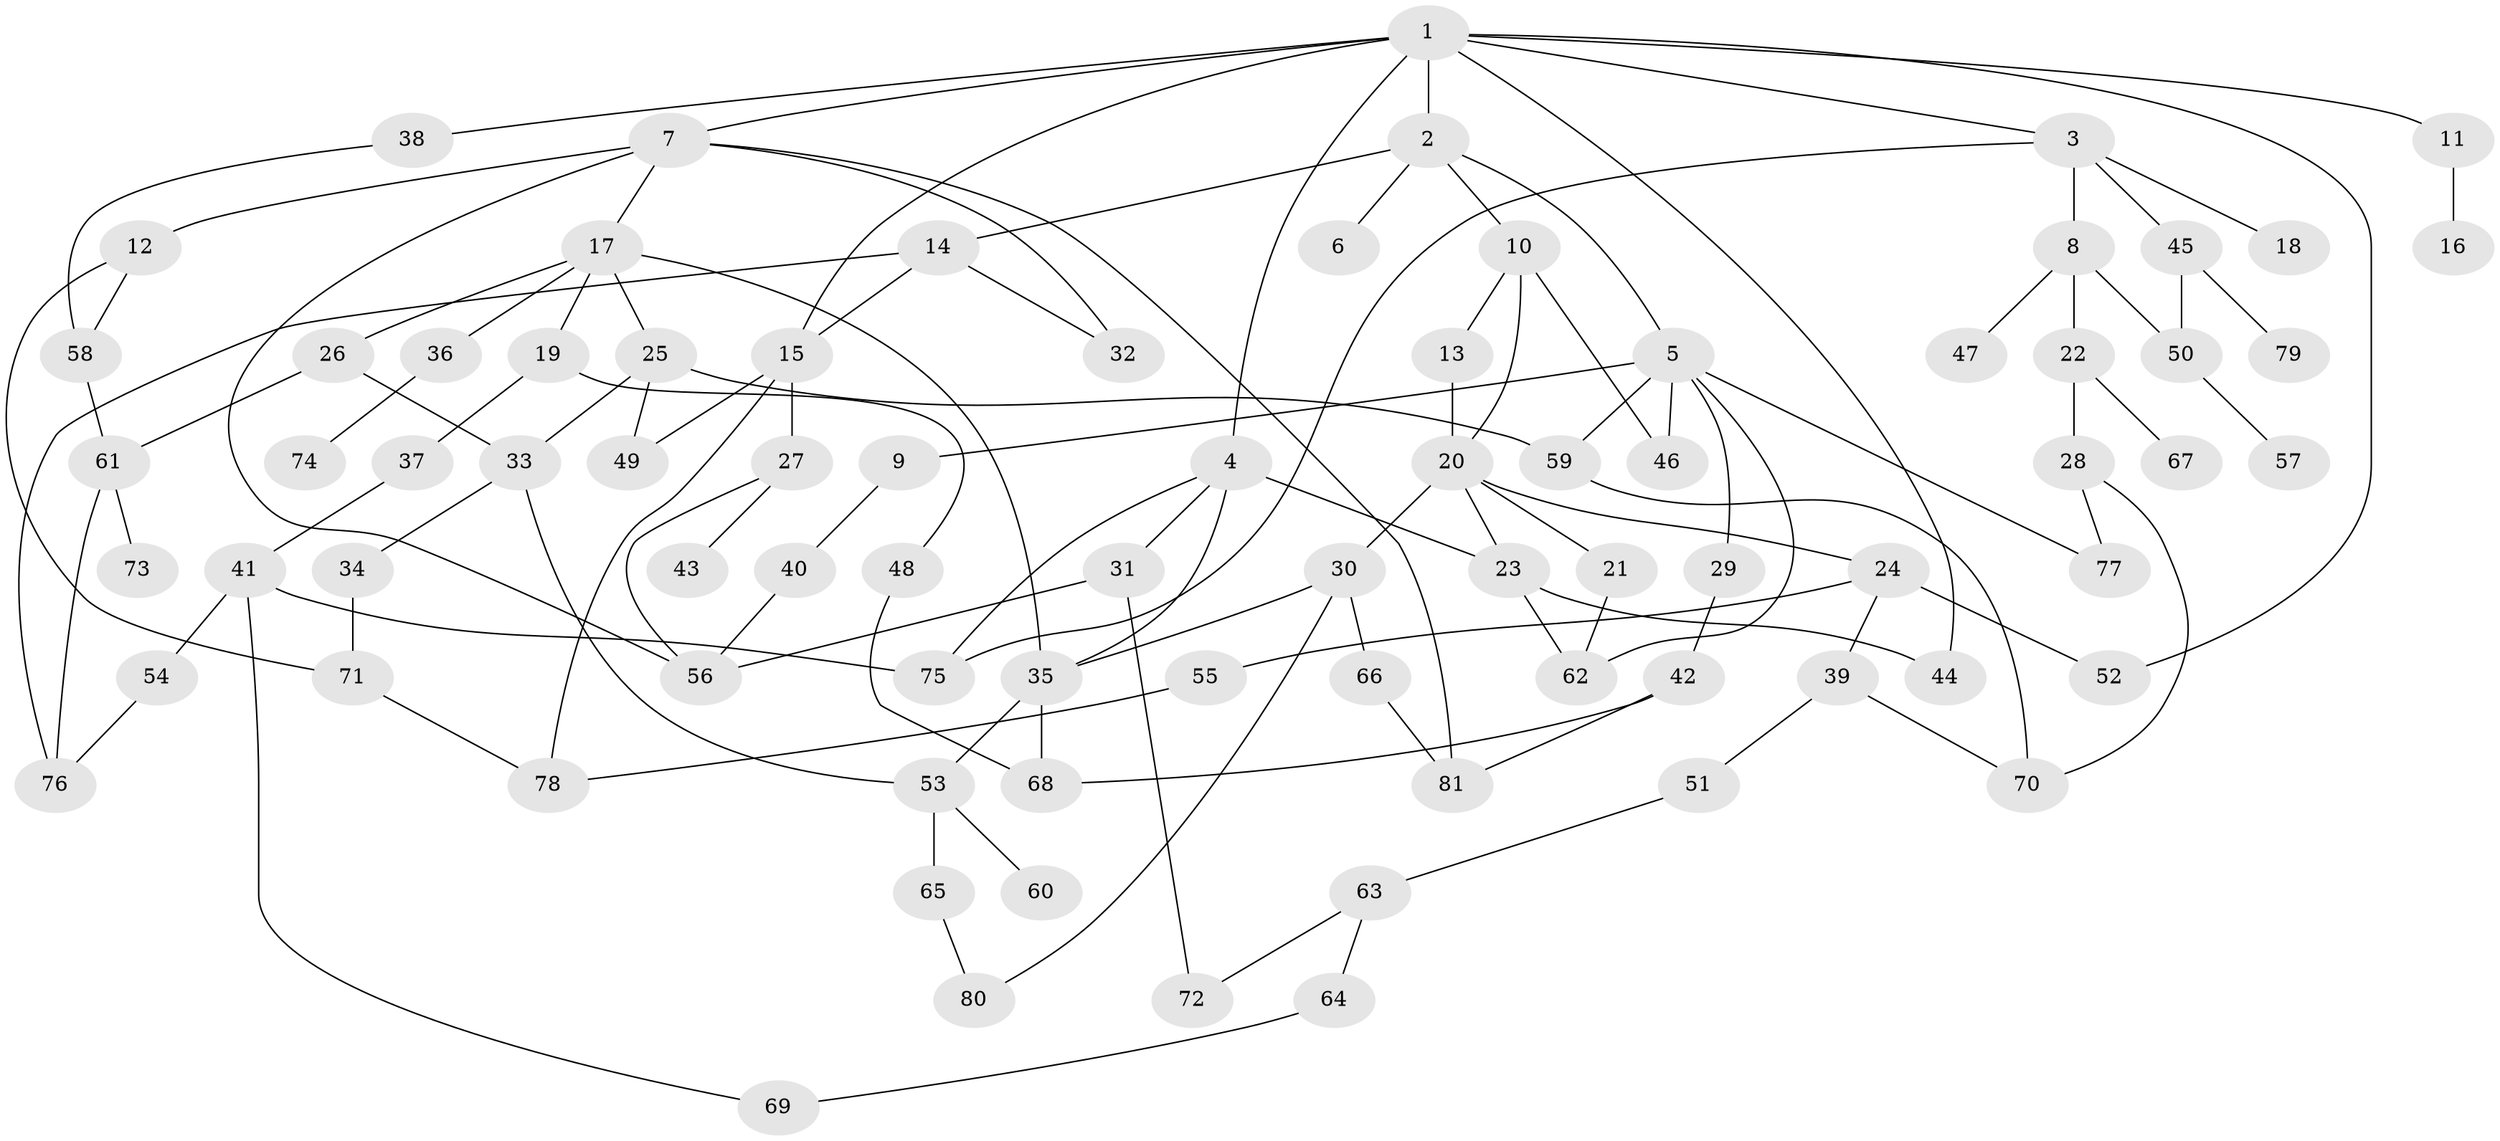 // Generated by graph-tools (version 1.1) at 2025/00/03/09/25 03:00:56]
// undirected, 81 vertices, 118 edges
graph export_dot {
graph [start="1"]
  node [color=gray90,style=filled];
  1;
  2;
  3;
  4;
  5;
  6;
  7;
  8;
  9;
  10;
  11;
  12;
  13;
  14;
  15;
  16;
  17;
  18;
  19;
  20;
  21;
  22;
  23;
  24;
  25;
  26;
  27;
  28;
  29;
  30;
  31;
  32;
  33;
  34;
  35;
  36;
  37;
  38;
  39;
  40;
  41;
  42;
  43;
  44;
  45;
  46;
  47;
  48;
  49;
  50;
  51;
  52;
  53;
  54;
  55;
  56;
  57;
  58;
  59;
  60;
  61;
  62;
  63;
  64;
  65;
  66;
  67;
  68;
  69;
  70;
  71;
  72;
  73;
  74;
  75;
  76;
  77;
  78;
  79;
  80;
  81;
  1 -- 2;
  1 -- 3;
  1 -- 4;
  1 -- 7;
  1 -- 11;
  1 -- 38;
  1 -- 44;
  1 -- 52;
  1 -- 15;
  2 -- 5;
  2 -- 6;
  2 -- 10;
  2 -- 14;
  3 -- 8;
  3 -- 18;
  3 -- 45;
  3 -- 75;
  4 -- 23;
  4 -- 31;
  4 -- 35;
  4 -- 75;
  5 -- 9;
  5 -- 29;
  5 -- 59;
  5 -- 77;
  5 -- 46;
  5 -- 62;
  7 -- 12;
  7 -- 17;
  7 -- 32;
  7 -- 81;
  7 -- 56;
  8 -- 22;
  8 -- 47;
  8 -- 50;
  9 -- 40;
  10 -- 13;
  10 -- 20;
  10 -- 46;
  11 -- 16;
  12 -- 58;
  12 -- 71;
  13 -- 20;
  14 -- 15;
  14 -- 76;
  14 -- 32;
  15 -- 27;
  15 -- 49;
  15 -- 78;
  17 -- 19;
  17 -- 25;
  17 -- 26;
  17 -- 35;
  17 -- 36;
  19 -- 37;
  19 -- 48;
  20 -- 21;
  20 -- 24;
  20 -- 30;
  20 -- 23;
  21 -- 62;
  22 -- 28;
  22 -- 67;
  23 -- 44;
  23 -- 62;
  24 -- 39;
  24 -- 52;
  24 -- 55;
  25 -- 33;
  25 -- 49;
  25 -- 59;
  26 -- 61;
  26 -- 33;
  27 -- 43;
  27 -- 56;
  28 -- 77;
  28 -- 70;
  29 -- 42;
  30 -- 66;
  30 -- 80;
  30 -- 35;
  31 -- 56;
  31 -- 72;
  33 -- 34;
  33 -- 53;
  34 -- 71;
  35 -- 53;
  35 -- 68;
  36 -- 74;
  37 -- 41;
  38 -- 58;
  39 -- 51;
  39 -- 70;
  40 -- 56;
  41 -- 54;
  41 -- 69;
  41 -- 75;
  42 -- 81;
  42 -- 68;
  45 -- 79;
  45 -- 50;
  48 -- 68;
  50 -- 57;
  51 -- 63;
  53 -- 60;
  53 -- 65;
  54 -- 76;
  55 -- 78;
  58 -- 61;
  59 -- 70;
  61 -- 73;
  61 -- 76;
  63 -- 64;
  63 -- 72;
  64 -- 69;
  65 -- 80;
  66 -- 81;
  71 -- 78;
}
